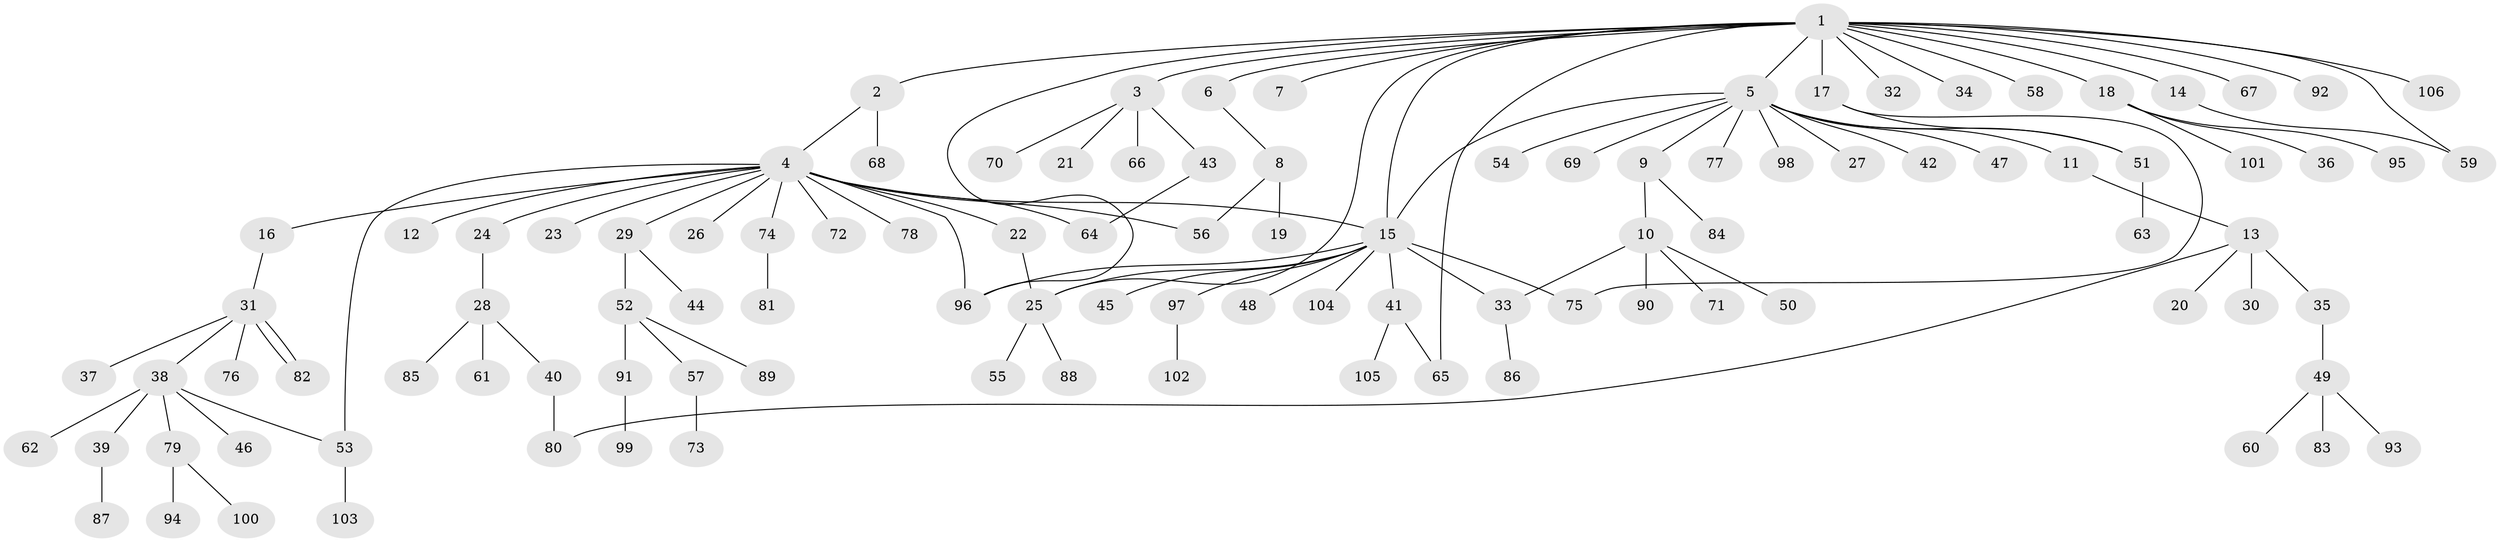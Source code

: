 // coarse degree distribution, {16: 0.018867924528301886, 3: 0.05660377358490566, 5: 0.018867924528301886, 15: 0.018867924528301886, 12: 0.018867924528301886, 2: 0.11320754716981132, 1: 0.660377358490566, 4: 0.07547169811320754, 6: 0.018867924528301886}
// Generated by graph-tools (version 1.1) at 2025/18/03/04/25 18:18:01]
// undirected, 106 vertices, 121 edges
graph export_dot {
graph [start="1"]
  node [color=gray90,style=filled];
  1;
  2;
  3;
  4;
  5;
  6;
  7;
  8;
  9;
  10;
  11;
  12;
  13;
  14;
  15;
  16;
  17;
  18;
  19;
  20;
  21;
  22;
  23;
  24;
  25;
  26;
  27;
  28;
  29;
  30;
  31;
  32;
  33;
  34;
  35;
  36;
  37;
  38;
  39;
  40;
  41;
  42;
  43;
  44;
  45;
  46;
  47;
  48;
  49;
  50;
  51;
  52;
  53;
  54;
  55;
  56;
  57;
  58;
  59;
  60;
  61;
  62;
  63;
  64;
  65;
  66;
  67;
  68;
  69;
  70;
  71;
  72;
  73;
  74;
  75;
  76;
  77;
  78;
  79;
  80;
  81;
  82;
  83;
  84;
  85;
  86;
  87;
  88;
  89;
  90;
  91;
  92;
  93;
  94;
  95;
  96;
  97;
  98;
  99;
  100;
  101;
  102;
  103;
  104;
  105;
  106;
  1 -- 2;
  1 -- 3;
  1 -- 5;
  1 -- 6;
  1 -- 7;
  1 -- 14;
  1 -- 15;
  1 -- 17;
  1 -- 18;
  1 -- 25;
  1 -- 32;
  1 -- 34;
  1 -- 58;
  1 -- 59;
  1 -- 65;
  1 -- 67;
  1 -- 92;
  1 -- 96;
  1 -- 106;
  2 -- 4;
  2 -- 68;
  3 -- 21;
  3 -- 43;
  3 -- 66;
  3 -- 70;
  4 -- 12;
  4 -- 15;
  4 -- 16;
  4 -- 22;
  4 -- 23;
  4 -- 24;
  4 -- 26;
  4 -- 29;
  4 -- 53;
  4 -- 56;
  4 -- 64;
  4 -- 72;
  4 -- 74;
  4 -- 78;
  4 -- 96;
  5 -- 9;
  5 -- 11;
  5 -- 15;
  5 -- 27;
  5 -- 42;
  5 -- 47;
  5 -- 51;
  5 -- 54;
  5 -- 69;
  5 -- 77;
  5 -- 98;
  6 -- 8;
  8 -- 19;
  8 -- 56;
  9 -- 10;
  9 -- 84;
  10 -- 33;
  10 -- 50;
  10 -- 71;
  10 -- 90;
  11 -- 13;
  13 -- 20;
  13 -- 30;
  13 -- 35;
  13 -- 80;
  14 -- 59;
  15 -- 25;
  15 -- 33;
  15 -- 41;
  15 -- 45;
  15 -- 48;
  15 -- 75;
  15 -- 96;
  15 -- 97;
  15 -- 104;
  16 -- 31;
  17 -- 51;
  17 -- 75;
  18 -- 36;
  18 -- 95;
  18 -- 101;
  22 -- 25;
  24 -- 28;
  25 -- 55;
  25 -- 88;
  28 -- 40;
  28 -- 61;
  28 -- 85;
  29 -- 44;
  29 -- 52;
  31 -- 37;
  31 -- 38;
  31 -- 76;
  31 -- 82;
  31 -- 82;
  33 -- 86;
  35 -- 49;
  38 -- 39;
  38 -- 46;
  38 -- 53;
  38 -- 62;
  38 -- 79;
  39 -- 87;
  40 -- 80;
  41 -- 65;
  41 -- 105;
  43 -- 64;
  49 -- 60;
  49 -- 83;
  49 -- 93;
  51 -- 63;
  52 -- 57;
  52 -- 89;
  52 -- 91;
  53 -- 103;
  57 -- 73;
  74 -- 81;
  79 -- 94;
  79 -- 100;
  91 -- 99;
  97 -- 102;
}
